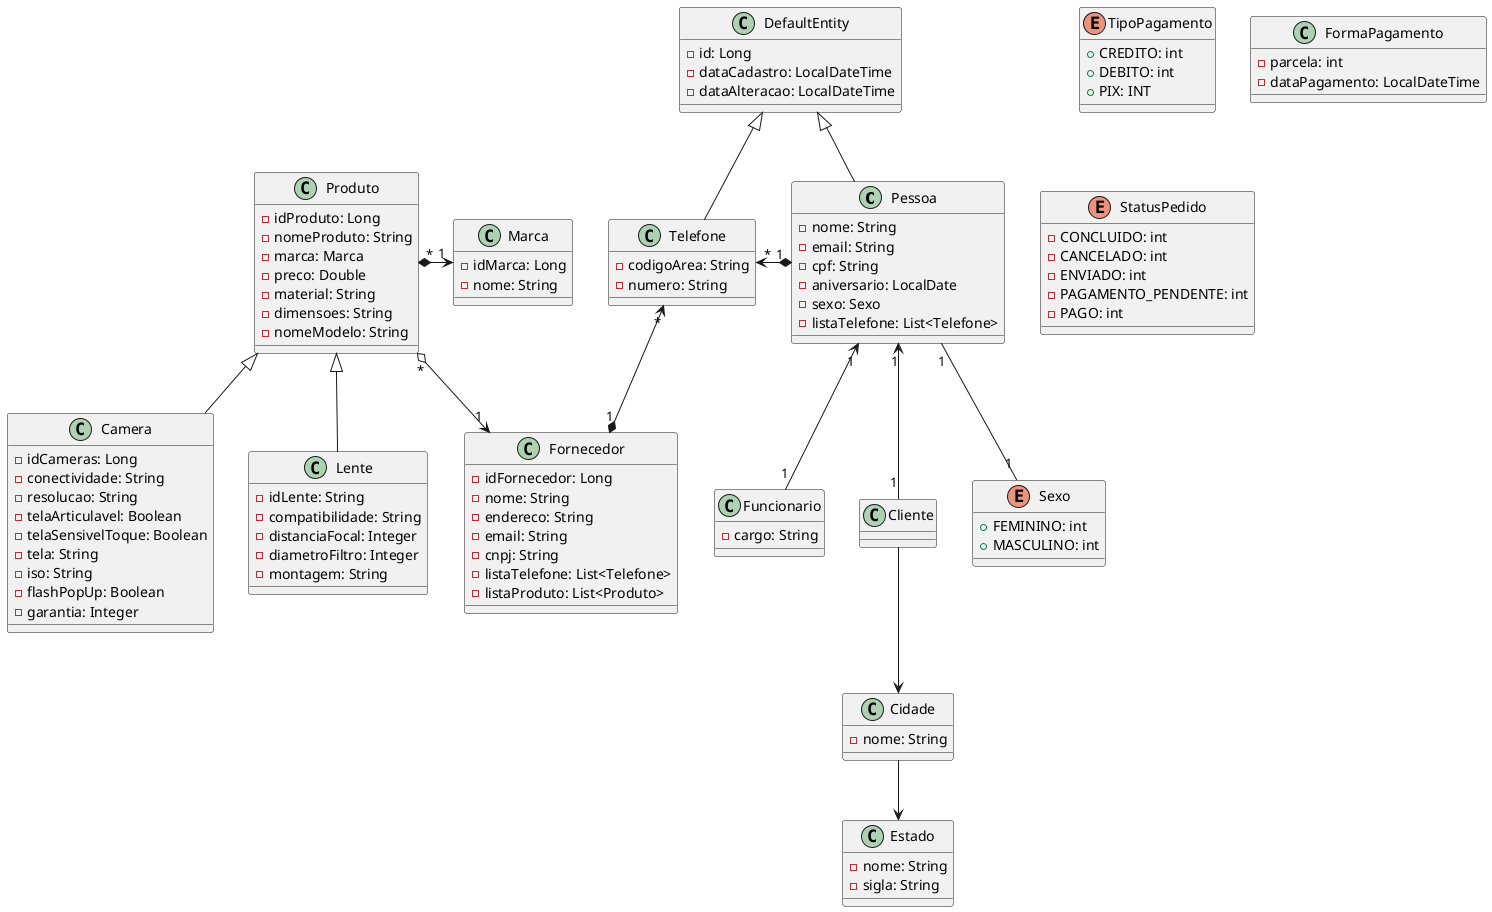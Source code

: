 @startuml ecommerce
class Pessoa{
  - nome: String
  - email: String
  - cpf: String
  - aniversario: LocalDate
  - sexo: Sexo
  - listaTelefone: List<Telefone>
}

class Funcionario{
  - cargo: String 
}

class Cliente{

}


Enum Sexo{
  + FEMININO: int
  + MASCULINO: int
}


class Fornecedor{
  - idFornecedor: Long
  - nome: String
  - endereco: String 
  - email: String
  - cnpj: String
  - listaTelefone: List<Telefone>
  - listaProduto: List<Produto>
}

class Produto{
  - idProduto: Long
  - nomeProduto: String
  - marca: Marca
  - preco: Double
  - material: String
  - dimensoes: String
  - nomeModelo: String
}

class Camera{
  - idCameras: Long
  - conectividade: String
  - resolucao: String
  - telaArticulavel: Boolean
  - telaSensivelToque: Boolean
  - tela: String
  - iso: String
  - flashPopUp: Boolean
  - garantia: Integer
}

class Marca{
  - idMarca: Long
  - nome: String
}

class Lente{
  - idLente: String
  - compatibilidade: String
  - distanciaFocal: Integer
  - diametroFiltro: Integer
  - montagem: String
}

class DefaultEntity{
  - id: Long
  - dataCadastro: LocalDateTime
  - dataAlteracao: LocalDateTime
}

class Telefone{
  - codigoArea: String
  - numero: String
}

enum TipoPagamento{
  + CREDITO: int
  + DEBITO: int
  + PIX: INT
}

class FormaPagamento{
  - parcela: int
  - dataPagamento: LocalDateTime
}

enum StatusPedido {
    - CONCLUIDO: int
    - CANCELADO: int
    - ENVIADO: int
    - PAGAMENTO_PENDENTE: int
    - PAGO: int
}

class Cidade{
  - nome: String
}

class Estado{
  - nome: String
  - sigla: String
}

Cliente --> Cidade
Cidade --> Estado 

Pessoa "1" *-left-> "*" Telefone
Pessoa "1" <-- "1" Funcionario
Pessoa "1" <-- "1" Cliente
Pessoa "1" -- "1" Sexo
DefaultEntity <|-- Telefone

Pessoa -up-|> DefaultEntity 

Marca "1" <-left-* "*" Produto

Fornecedor "1" *-up-> "*" Telefone
Produto "*" o--> "1" Fornecedor
Produto <|-- Camera
Produto <|-- Lente
@enduml
